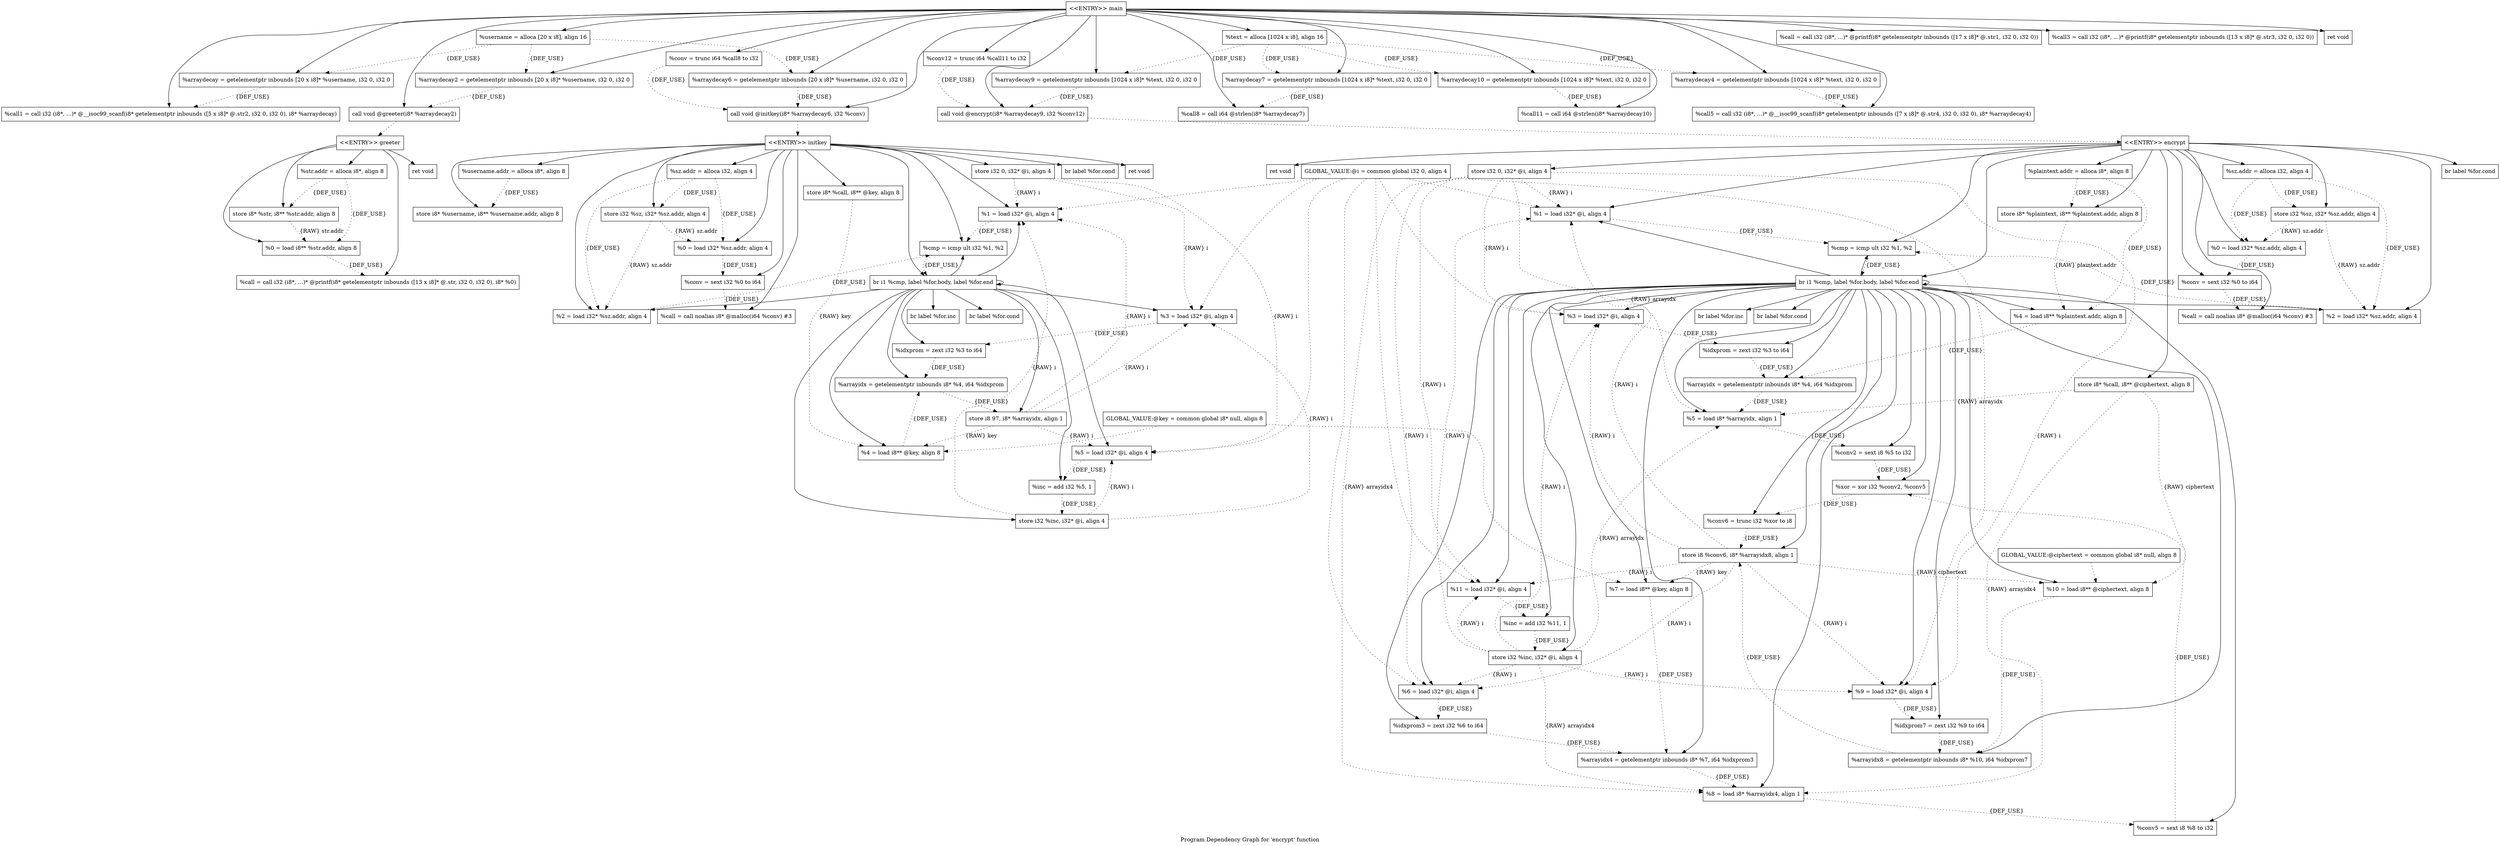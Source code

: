 digraph "Program Dependency Graph for 'encrypt' function" {
	label="Program Dependency Graph for 'encrypt' function";

	Node0x205be90 [shape=record,label="{  %str.addr = alloca i8*, align 8}"];
	Node0x205be90 -> Node0x205bf00[style=dotted,label = "{DEF_USE}" ];
	Node0x205be90 -> Node0x205bf70[style=dotted,label = "{DEF_USE}" ];
	Node0x205bf00 [shape=record,label="{  store i8* %str, i8** %str.addr, align 8}"];
	Node0x205bf00 -> Node0x205bf70[style=dotted,label = "{RAW} str.addr"];
	Node0x205bf70 [shape=record,label="{  %0 = load i8** %str.addr, align 8}"];
	Node0x205bf70 -> Node0x205c040[style=dotted,label = "{DEF_USE}" ];
	Node0x205c040 [shape=record,label="{  %call = call i32 (i8*, ...)* @printf(i8* getelementptr inbounds ([13 x i8]* @.str, i32 0, i32 0), i8* %0)}"];
	Node0x205c0b0 [shape=record,label="{\<\<ENTRY\>\> greeter}"];
	Node0x205c0b0 -> Node0x205be90;
	Node0x205c0b0 -> Node0x205bf00;
	Node0x205c0b0 -> Node0x205bf70;
	Node0x205c0b0 -> Node0x205c040;
	Node0x205c0b0 -> Node0x205bfe0;
	Node0x205bfe0 [shape=record,label="{  ret void}"];
	Node0x2060e40 [shape=record,label="{  %username.addr = alloca i8*, align 8}"];
	Node0x2060e40 -> Node0x2060eb0[style=dotted,label = "{DEF_USE}" ];
	Node0x2060eb0 [shape=record,label="{  store i8* %username, i8** %username.addr, align 8}"];
	Node0x2060f20 [shape=record,label="{GLOBAL_VALUE:@i = common global i32 0, align 4}"];
	Node0x2060f20 -> Node0x2061020[style=dotted];
	Node0x2060f20 -> Node0x2061090[style=dotted];
	Node0x2060f20 -> Node0x2061210[style=dotted];
	Node0x2060f20 -> Node0x20698d0[style=dotted];
	Node0x2060f20 -> Node0x2069940[style=dotted];
	Node0x2060f20 -> Node0x2069ae0[style=dotted];
	Node0x2060f20 -> Node0x2069bf0[style=dotted];
	Node0x2060f20 -> Node0x2069d40[style=dotted];
	Node0x2061020 [shape=record,label="{  %1 = load i32* @i, align 4}"];
	Node0x2061020 -> Node0x20616a0[style=dotted,label = "{DEF_USE}" ];
	Node0x2061090 [shape=record,label="{  %3 = load i32* @i, align 4}"];
	Node0x2061090 -> Node0x20617e0[style=dotted,label = "{DEF_USE}" ];
	Node0x2061130 [shape=record,label="{GLOBAL_VALUE:@key = common global i8* null, align 8}"];
	Node0x2061130 -> Node0x20611a0[style=dotted];
	Node0x2061130 -> Node0x2069b50[style=dotted];
	Node0x20611a0 [shape=record,label="{  %4 = load i8** @key, align 8}"];
	Node0x20611a0 -> Node0x2061930[style=dotted,label = "{DEF_USE}" ];
	Node0x2061210 [shape=record,label="{  %5 = load i32* @i, align 4}"];
	Node0x2061210 -> Node0x2061b20[style=dotted,label = "{DEF_USE}" ];
	Node0x2061100 [shape=record,label="{  %sz.addr = alloca i32, align 4}"];
	Node0x2061100 -> Node0x20612c0[style=dotted,label = "{DEF_USE}" ];
	Node0x2061100 -> Node0x2061330[style=dotted,label = "{DEF_USE}" ];
	Node0x2061100 -> Node0x2060fc0[style=dotted,label = "{DEF_USE}" ];
	Node0x20612c0 [shape=record,label="{  store i32 %sz, i32* %sz.addr, align 4}"];
	Node0x20612c0 -> Node0x2061330[style=dotted,label = "{RAW} sz.addr"];
	Node0x20612c0 -> Node0x2060fc0[style=dotted,label = "{RAW} sz.addr"];
	Node0x2061330 [shape=record,label="{  %0 = load i32* %sz.addr, align 4}"];
	Node0x2061330 -> Node0x2060ff0[style=dotted,label = "{DEF_USE}" ];
	Node0x2060fc0 [shape=record,label="{  %2 = load i32* %sz.addr, align 4}"];
	Node0x2060fc0 -> Node0x20616a0[style=dotted,label = "{DEF_USE}" ];
	Node0x2060ff0 [shape=record,label="{  %conv = sext i32 %0 to i64}"];
	Node0x2060ff0 -> Node0x2061530[style=dotted,label = "{DEF_USE}" ];
	Node0x2061530 [shape=record,label="{  %call = call noalias i8* @malloc(i64 %conv) #3}"];
	Node0x20615a0 [shape=record,label="{  store i8* %call, i8** @key, align 8}"];
	Node0x20615a0 -> Node0x20611a0[style=dotted,label = "{RAW} key"];
	Node0x2061610 [shape=record,label="{  store i32 0, i32* @i, align 4}"];
	Node0x2061610 -> Node0x2061020[style=dotted,label = "{RAW} i"];
	Node0x2061610 -> Node0x2061090[style=dotted,label = "{RAW} i"];
	Node0x2061610 -> Node0x2061210[style=dotted,label = "{RAW} i"];
	Node0x20616a0 [shape=record,label="{  %cmp = icmp ult i32 %1, %2}"];
	Node0x20616a0 -> Node0x2061730[style=dotted,label = "{DEF_USE}" ];
	Node0x2061730 [shape=record,label="{  br i1 %cmp, label %for.body, label %for.end}"];
	Node0x2061730 -> Node0x2061020;
	Node0x2061730 -> Node0x2060fc0;
	Node0x2061730 -> Node0x20616a0;
	Node0x2061730 -> Node0x2061730;
	Node0x2061730 -> Node0x2061090;
	Node0x2061730 -> Node0x20617e0;
	Node0x2061730 -> Node0x20611a0;
	Node0x2061730 -> Node0x2061930;
	Node0x2061730 -> Node0x20619a0;
	Node0x2061730 -> Node0x2061860;
	Node0x2061730 -> Node0x2061210;
	Node0x2061730 -> Node0x2061b20;
	Node0x2061730 -> Node0x2061b90;
	Node0x2061730 -> Node0x2061c00;
	Node0x20617e0 [shape=record,label="{  %idxprom = zext i32 %3 to i64}"];
	Node0x20617e0 -> Node0x2061930[style=dotted,label = "{DEF_USE}" ];
	Node0x2061930 [shape=record,label="{  %arrayidx = getelementptr inbounds i8* %4, i64 %idxprom}"];
	Node0x2061930 -> Node0x20619a0[style=dotted,label = "{DEF_USE}" ];
	Node0x20619a0 [shape=record,label="{  store i8 97, i8* %arrayidx, align 1}"];
	Node0x20619a0 -> Node0x2061020[style=dotted,label = "{RAW} i"];
	Node0x20619a0 -> Node0x2061090[style=dotted,label = "{RAW} i"];
	Node0x20619a0 -> Node0x20611a0[style=dotted,label = "{RAW} key"];
	Node0x20619a0 -> Node0x2061210[style=dotted,label = "{RAW} i"];
	Node0x2061860 [shape=record,label="{  br label %for.inc}"];
	Node0x2061b20 [shape=record,label="{  %inc = add i32 %5, 1}"];
	Node0x2061b20 -> Node0x2061b90[style=dotted,label = "{DEF_USE}" ];
	Node0x2061b90 [shape=record,label="{  store i32 %inc, i32* @i, align 4}"];
	Node0x2061b90 -> Node0x2061020[style=dotted,label = "{RAW} i"];
	Node0x2061b90 -> Node0x2061090[style=dotted,label = "{RAW} i"];
	Node0x2061b90 -> Node0x2061210[style=dotted,label = "{RAW} i"];
	Node0x2061c00 [shape=record,label="{  br label %for.cond}"];
	Node0x2061cd0 [shape=record,label="{\<\<ENTRY\>\> initkey}"];
	Node0x2061cd0 -> Node0x2060e40;
	Node0x2061cd0 -> Node0x2061100;
	Node0x2061cd0 -> Node0x2060eb0;
	Node0x2061cd0 -> Node0x20612c0;
	Node0x2061cd0 -> Node0x2061330;
	Node0x2061cd0 -> Node0x2060ff0;
	Node0x2061cd0 -> Node0x2061530;
	Node0x2061cd0 -> Node0x20615a0;
	Node0x2061cd0 -> Node0x2061610;
	Node0x2061cd0 -> Node0x2061dd0;
	Node0x2061cd0 -> Node0x2061020;
	Node0x2061cd0 -> Node0x2060fc0;
	Node0x2061cd0 -> Node0x20616a0;
	Node0x2061cd0 -> Node0x2061730;
	Node0x2061cd0 -> Node0x2061e90;
	Node0x2061dd0 [shape=record,label="{  br label %for.cond}"];
	Node0x2061e90 [shape=record,label="{  ret void}"];
	Node0x20697f0 [shape=record,label="{  %plaintext.addr = alloca i8*, align 8}"];
	Node0x20697f0 -> Node0x2069860[style=dotted,label = "{DEF_USE}" ];
	Node0x20697f0 -> Node0x2069a40[style=dotted,label = "{DEF_USE}" ];
	Node0x2069860 [shape=record,label="{  store i8* %plaintext, i8** %plaintext.addr, align 8}"];
	Node0x2069860 -> Node0x2069a40[style=dotted,label = "{RAW} plaintext.addr"];
	Node0x20698d0 [shape=record,label="{  %1 = load i32* @i, align 4}"];
	Node0x20698d0 -> Node0x206a290[style=dotted,label = "{DEF_USE}" ];
	Node0x2069940 [shape=record,label="{  %3 = load i32* @i, align 4}"];
	Node0x2069940 -> Node0x206a490[style=dotted,label = "{DEF_USE}" ];
	Node0x2069a40 [shape=record,label="{  %4 = load i8** %plaintext.addr, align 8}"];
	Node0x2069a40 -> Node0x206a590[style=dotted,label = "{DEF_USE}" ];
	Node0x2069ae0 [shape=record,label="{  %6 = load i32* @i, align 4}"];
	Node0x2069ae0 -> Node0x206a710[style=dotted,label = "{DEF_USE}" ];
	Node0x2069b50 [shape=record,label="{  %7 = load i8** @key, align 8}"];
	Node0x2069b50 -> Node0x206a780[style=dotted,label = "{DEF_USE}" ];
	Node0x2069bf0 [shape=record,label="{  %9 = load i32* @i, align 4}"];
	Node0x2069bf0 -> Node0x206a2c0[style=dotted,label = "{DEF_USE}" ];
	Node0x2069c60 [shape=record,label="{GLOBAL_VALUE:@ciphertext = common global i8* null, align 8}"];
	Node0x2069c60 -> Node0x2069cd0[style=dotted];
	Node0x2069cd0 [shape=record,label="{  %10 = load i8** @ciphertext, align 8}"];
	Node0x2069cd0 -> Node0x206a6b0[style=dotted,label = "{DEF_USE}" ];
	Node0x2069d40 [shape=record,label="{  %11 = load i32* @i, align 4}"];
	Node0x2069d40 -> Node0x20620e0[style=dotted,label = "{DEF_USE}" ];
	Node0x2069db0 [shape=record,label="{  %sz.addr = alloca i32, align 4}"];
	Node0x2069db0 -> Node0x2069e20[style=dotted,label = "{DEF_USE}" ];
	Node0x2069db0 -> Node0x2069e90[style=dotted,label = "{DEF_USE}" ];
	Node0x2069db0 -> Node0x2069f30[style=dotted,label = "{DEF_USE}" ];
	Node0x2069e20 [shape=record,label="{  store i32 %sz, i32* %sz.addr, align 4}"];
	Node0x2069e20 -> Node0x2069e90[style=dotted,label = "{RAW} sz.addr"];
	Node0x2069e20 -> Node0x2069f30[style=dotted,label = "{RAW} sz.addr"];
	Node0x2069e90 [shape=record,label="{  %0 = load i32* %sz.addr, align 4}"];
	Node0x2069e90 -> Node0x2069fa0[style=dotted,label = "{DEF_USE}" ];
	Node0x2069f30 [shape=record,label="{  %2 = load i32* %sz.addr, align 4}"];
	Node0x2069f30 -> Node0x206a290[style=dotted,label = "{DEF_USE}" ];
	Node0x2069fa0 [shape=record,label="{  %conv = sext i32 %0 to i64}"];
	Node0x2069fa0 -> Node0x206a010[style=dotted,label = "{DEF_USE}" ];
	Node0x206a010 [shape=record,label="{  %call = call noalias i8* @malloc(i64 %conv) #3}"];
	Node0x206a080 [shape=record,label="{  store i8* %call, i8** @ciphertext, align 8}"];
	Node0x206a080 -> Node0x206a0f0[style=dotted,label = "{RAW} arrayidx"];
	Node0x206a080 -> Node0x206a160[style=dotted,label = "{RAW} arrayidx4"];
	Node0x206a080 -> Node0x2069cd0[style=dotted,label = "{RAW} ciphertext"];
	Node0x206a0f0 [shape=record,label="{  %5 = load i8* %arrayidx, align 1}"];
	Node0x206a0f0 -> Node0x206a4c0[style=dotted,label = "{DEF_USE}" ];
	Node0x206a160 [shape=record,label="{  %8 = load i8* %arrayidx4, align 1}"];
	Node0x206a160 -> Node0x206a7f0[style=dotted,label = "{DEF_USE}" ];
	Node0x206a1d0 [shape=record,label="{  store i32 0, i32* @i, align 4}"];
	Node0x206a1d0 -> Node0x20698d0[style=dotted,label = "{RAW} i"];
	Node0x206a1d0 -> Node0x2069940[style=dotted,label = "{RAW} i"];
	Node0x206a1d0 -> Node0x206a0f0[style=dotted,label = "{RAW} arrayidx"];
	Node0x206a1d0 -> Node0x2069ae0[style=dotted,label = "{RAW} i"];
	Node0x206a1d0 -> Node0x206a160[style=dotted,label = "{RAW} arrayidx4"];
	Node0x206a1d0 -> Node0x2069bf0[style=dotted,label = "{RAW} i"];
	Node0x206a1d0 -> Node0x2069d40[style=dotted,label = "{RAW} i"];
	Node0x206a290 [shape=record,label="{  %cmp = icmp ult i32 %1, %2}"];
	Node0x206a290 -> Node0x206a3e0[style=dotted,label = "{DEF_USE}" ];
	Node0x206a3e0 [shape=record,label="{  br i1 %cmp, label %for.body, label %for.end}"];
	Node0x206a3e0 -> Node0x20698d0;
	Node0x206a3e0 -> Node0x2069f30;
	Node0x206a3e0 -> Node0x206a290;
	Node0x206a3e0 -> Node0x206a3e0;
	Node0x206a3e0 -> Node0x2069940;
	Node0x206a3e0 -> Node0x206a490;
	Node0x206a3e0 -> Node0x2069a40;
	Node0x206a3e0 -> Node0x206a590;
	Node0x206a3e0 -> Node0x206a0f0;
	Node0x206a3e0 -> Node0x206a4c0;
	Node0x206a3e0 -> Node0x2069ae0;
	Node0x206a3e0 -> Node0x206a710;
	Node0x206a3e0 -> Node0x2069b50;
	Node0x206a3e0 -> Node0x206a780;
	Node0x206a3e0 -> Node0x206a160;
	Node0x206a3e0 -> Node0x206a7f0;
	Node0x206a3e0 -> Node0x206a860;
	Node0x206a3e0 -> Node0x206a600;
	Node0x206a3e0 -> Node0x2069bf0;
	Node0x206a3e0 -> Node0x206a2c0;
	Node0x206a3e0 -> Node0x2069cd0;
	Node0x206a3e0 -> Node0x206a6b0;
	Node0x206a3e0 -> Node0x206a6e0;
	Node0x206a3e0 -> Node0x2062070;
	Node0x206a3e0 -> Node0x2069d40;
	Node0x206a3e0 -> Node0x20620e0;
	Node0x206a3e0 -> Node0x2062150;
	Node0x206a3e0 -> Node0x20621c0;
	Node0x206a490 [shape=record,label="{  %idxprom = zext i32 %3 to i64}"];
	Node0x206a490 -> Node0x206a590[style=dotted,label = "{DEF_USE}" ];
	Node0x206a590 [shape=record,label="{  %arrayidx = getelementptr inbounds i8* %4, i64 %idxprom}"];
	Node0x206a590 -> Node0x206a0f0[style=dotted,label = "{DEF_USE}" ];
	Node0x206a4c0 [shape=record,label="{  %conv2 = sext i8 %5 to i32}"];
	Node0x206a4c0 -> Node0x206a860[style=dotted,label = "{DEF_USE}" ];
	Node0x206a710 [shape=record,label="{  %idxprom3 = zext i32 %6 to i64}"];
	Node0x206a710 -> Node0x206a780[style=dotted,label = "{DEF_USE}" ];
	Node0x206a780 [shape=record,label="{  %arrayidx4 = getelementptr inbounds i8* %7, i64 %idxprom3}"];
	Node0x206a780 -> Node0x206a160[style=dotted,label = "{DEF_USE}" ];
	Node0x206a7f0 [shape=record,label="{  %conv5 = sext i8 %8 to i32}"];
	Node0x206a7f0 -> Node0x206a860[style=dotted,label = "{DEF_USE}" ];
	Node0x206a860 [shape=record,label="{  %xor = xor i32 %conv2, %conv5}"];
	Node0x206a860 -> Node0x206a600[style=dotted,label = "{DEF_USE}" ];
	Node0x206a600 [shape=record,label="{  %conv6 = trunc i32 %xor to i8}"];
	Node0x206a600 -> Node0x206a6e0[style=dotted,label = "{DEF_USE}" ];
	Node0x206a2c0 [shape=record,label="{  %idxprom7 = zext i32 %9 to i64}"];
	Node0x206a2c0 -> Node0x206a6b0[style=dotted,label = "{DEF_USE}" ];
	Node0x206a6b0 [shape=record,label="{  %arrayidx8 = getelementptr inbounds i8* %10, i64 %idxprom7}"];
	Node0x206a6b0 -> Node0x206a6e0[style=dotted,label = "{DEF_USE}" ];
	Node0x206a6e0 [shape=record,label="{  store i8 %conv6, i8* %arrayidx8, align 1}"];
	Node0x206a6e0 -> Node0x20698d0[style=dotted,label = "{RAW} i"];
	Node0x206a6e0 -> Node0x2069940[style=dotted,label = "{RAW} i"];
	Node0x206a6e0 -> Node0x2069ae0[style=dotted,label = "{RAW} i"];
	Node0x206a6e0 -> Node0x2069b50[style=dotted,label = "{RAW} key"];
	Node0x206a6e0 -> Node0x2069bf0[style=dotted,label = "{RAW} i"];
	Node0x206a6e0 -> Node0x2069cd0[style=dotted,label = "{RAW} ciphertext"];
	Node0x206a6e0 -> Node0x2069d40[style=dotted,label = "{RAW} i"];
	Node0x2062070 [shape=record,label="{  br label %for.inc}"];
	Node0x20620e0 [shape=record,label="{  %inc = add i32 %11, 1}"];
	Node0x20620e0 -> Node0x2062150[style=dotted,label = "{DEF_USE}" ];
	Node0x2062150 [shape=record,label="{  store i32 %inc, i32* @i, align 4}"];
	Node0x2062150 -> Node0x20698d0[style=dotted,label = "{RAW} i"];
	Node0x2062150 -> Node0x2069940[style=dotted,label = "{RAW} i"];
	Node0x2062150 -> Node0x206a0f0[style=dotted,label = "{RAW} arrayidx"];
	Node0x2062150 -> Node0x2069ae0[style=dotted,label = "{RAW} i"];
	Node0x2062150 -> Node0x206a160[style=dotted,label = "{RAW} arrayidx4"];
	Node0x2062150 -> Node0x2069bf0[style=dotted,label = "{RAW} i"];
	Node0x2062150 -> Node0x2069d40[style=dotted,label = "{RAW} i"];
	Node0x20621c0 [shape=record,label="{  br label %for.cond}"];
	Node0x206b130 [shape=record,label="{\<\<ENTRY\>\> encrypt}"];
	Node0x206b130 -> Node0x20697f0;
	Node0x206b130 -> Node0x2069db0;
	Node0x206b130 -> Node0x2069860;
	Node0x206b130 -> Node0x2069e20;
	Node0x206b130 -> Node0x2069e90;
	Node0x206b130 -> Node0x2069fa0;
	Node0x206b130 -> Node0x206a010;
	Node0x206b130 -> Node0x206a080;
	Node0x206b130 -> Node0x206a1d0;
	Node0x206b130 -> Node0x206b350;
	Node0x206b130 -> Node0x20698d0;
	Node0x206b130 -> Node0x2069f30;
	Node0x206b130 -> Node0x206a290;
	Node0x206b130 -> Node0x206a3e0;
	Node0x206b130 -> Node0x206b3c0;
	Node0x206b350 [shape=record,label="{  br label %for.cond}"];
	Node0x206b3c0 [shape=record,label="{  ret void}"];
	Node0x206f040 [shape=record,label="{  %username = alloca [20 x i8], align 16}"];
	Node0x206f040 -> Node0x206f0b0[style=dotted,label = "{DEF_USE}" ];
	Node0x206f040 -> Node0x206f120[style=dotted,label = "{DEF_USE}" ];
	Node0x206f040 -> Node0x206f1c0[style=dotted,label = "{DEF_USE}" ];
	Node0x206f0b0 [shape=record,label="{  %arraydecay = getelementptr inbounds [20 x i8]* %username, i32 0, i32 0}"];
	Node0x206f0b0 -> Node0x206f480[style=dotted,label = "{DEF_USE}" ];
	Node0x206f120 [shape=record,label="{  %arraydecay2 = getelementptr inbounds [20 x i8]* %username, i32 0, i32 0}"];
	Node0x206f120 -> Node0x206f4f0[style=dotted,label = "{DEF_USE}" ];
	Node0x206f1c0 [shape=record,label="{  %arraydecay6 = getelementptr inbounds [20 x i8]* %username, i32 0, i32 0}"];
	Node0x206f1c0 -> Node0x206f8e0[style=dotted,label = "{DEF_USE}" ];
	Node0x206f190 [shape=record,label="{  %text = alloca [1024 x i8], align 16}"];
	Node0x206f190 -> Node0x206f270[style=dotted,label = "{DEF_USE}" ];
	Node0x206f190 -> Node0x206f2e0[style=dotted,label = "{DEF_USE}" ];
	Node0x206f190 -> Node0x206f380[style=dotted,label = "{DEF_USE}" ];
	Node0x206f190 -> Node0x206f350[style=dotted,label = "{DEF_USE}" ];
	Node0x206f270 [shape=record,label="{  %arraydecay4 = getelementptr inbounds [1024 x i8]* %text, i32 0, i32 0}"];
	Node0x206f270 -> Node0x206f850[style=dotted,label = "{DEF_USE}" ];
	Node0x206f2e0 [shape=record,label="{  %arraydecay7 = getelementptr inbounds [1024 x i8]* %text, i32 0, i32 0}"];
	Node0x206f2e0 -> Node0x206f970[style=dotted,label = "{DEF_USE}" ];
	Node0x206f380 [shape=record,label="{  %arraydecay9 = getelementptr inbounds [1024 x i8]* %text, i32 0, i32 0}"];
	Node0x206f380 -> Node0x2070030[style=dotted,label = "{DEF_USE}" ];
	Node0x206f350 [shape=record,label="{  %arraydecay10 = getelementptr inbounds [1024 x i8]* %text, i32 0, i32 0}"];
	Node0x206f350 -> Node0x20700c0[style=dotted,label = "{DEF_USE}" ];
	Node0x206f480 [shape=record,label="{  %call1 = call i32 (i8*, ...)* @__isoc99_scanf(i8* getelementptr inbounds ([5 x i8]* @.str2, i32 0, i32 0), i8* %arraydecay)}"];
	Node0x206f4f0 [shape=record,label="{  call void @greeter(i8* %arraydecay2)}"];
	Node0x206f4f0 -> Node0x205c0b0[style=dotted];
	Node0x206f850 [shape=record,label="{  %call5 = call i32 (i8*, ...)* @__isoc99_scanf(i8* getelementptr inbounds ([7 x i8]* @.str4, i32 0, i32 0), i8* %arraydecay4)}"];
	Node0x206f8e0 [shape=record,label="{  call void @initkey(i8* %arraydecay6, i32 %conv)}"];
	Node0x206f8e0 -> Node0x2061cd0[style=dotted];
	Node0x206f970 [shape=record,label="{  %call8 = call i64 @strlen(i8* %arraydecay7)}"];
	Node0x206fa00 [shape=record,label="{  %conv = trunc i64 %call8 to i32}"];
	Node0x206fa00 -> Node0x206f8e0[style=dotted,label = "{DEF_USE}" ];
	Node0x2070030 [shape=record,label="{  call void @encrypt(i8* %arraydecay9, i32 %conv12)}"];
	Node0x2070030 -> Node0x206b130[style=dotted];
	Node0x20700c0 [shape=record,label="{  %call11 = call i64 @strlen(i8* %arraydecay10)}"];
	Node0x2070150 [shape=record,label="{  %conv12 = trunc i64 %call11 to i32}"];
	Node0x2070150 -> Node0x2070030[style=dotted,label = "{DEF_USE}" ];
	Node0x2070780 [shape=record,label="{\<\<ENTRY\>\> main}"];
	Node0x2070780 -> Node0x206f040;
	Node0x2070780 -> Node0x206f190;
	Node0x2070780 -> Node0x2070840;
	Node0x2070780 -> Node0x206f0b0;
	Node0x2070780 -> Node0x206f480;
	Node0x2070780 -> Node0x206f120;
	Node0x2070780 -> Node0x206f4f0;
	Node0x2070780 -> Node0x2070810;
	Node0x2070780 -> Node0x206f270;
	Node0x2070780 -> Node0x206f850;
	Node0x2070780 -> Node0x206f1c0;
	Node0x2070780 -> Node0x206f2e0;
	Node0x2070780 -> Node0x206f970;
	Node0x2070780 -> Node0x206fa00;
	Node0x2070780 -> Node0x206f8e0;
	Node0x2070780 -> Node0x206f380;
	Node0x2070780 -> Node0x206f350;
	Node0x2070780 -> Node0x20700c0;
	Node0x2070780 -> Node0x2070150;
	Node0x2070780 -> Node0x2070030;
	Node0x2070780 -> Node0x2070900;
	Node0x2070840 [shape=record,label="{  %call = call i32 (i8*, ...)* @printf(i8* getelementptr inbounds ([17 x i8]* @.str1, i32 0, i32 0))}"];
	Node0x2070810 [shape=record,label="{  %call3 = call i32 (i8*, ...)* @printf(i8* getelementptr inbounds ([13 x i8]* @.str3, i32 0, i32 0))}"];
	Node0x2070900 [shape=record,label="{  ret void}"];
}
